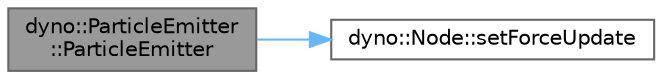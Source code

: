 digraph "dyno::ParticleEmitter::ParticleEmitter"
{
 // LATEX_PDF_SIZE
  bgcolor="transparent";
  edge [fontname=Helvetica,fontsize=10,labelfontname=Helvetica,labelfontsize=10];
  node [fontname=Helvetica,fontsize=10,shape=box,height=0.2,width=0.4];
  rankdir="LR";
  Node1 [id="Node000001",label="dyno::ParticleEmitter\l::ParticleEmitter",height=0.2,width=0.4,color="gray40", fillcolor="grey60", style="filled", fontcolor="black",tooltip=" "];
  Node1 -> Node2 [id="edge1_Node000001_Node000002",color="steelblue1",style="solid",tooltip=" "];
  Node2 [id="Node000002",label="dyno::Node::setForceUpdate",height=0.2,width=0.4,color="grey40", fillcolor="white", style="filled",URL="$classdyno_1_1_node.html#a2f1468dce1b36026d5bef0ddd628727e",tooltip=" "];
}
